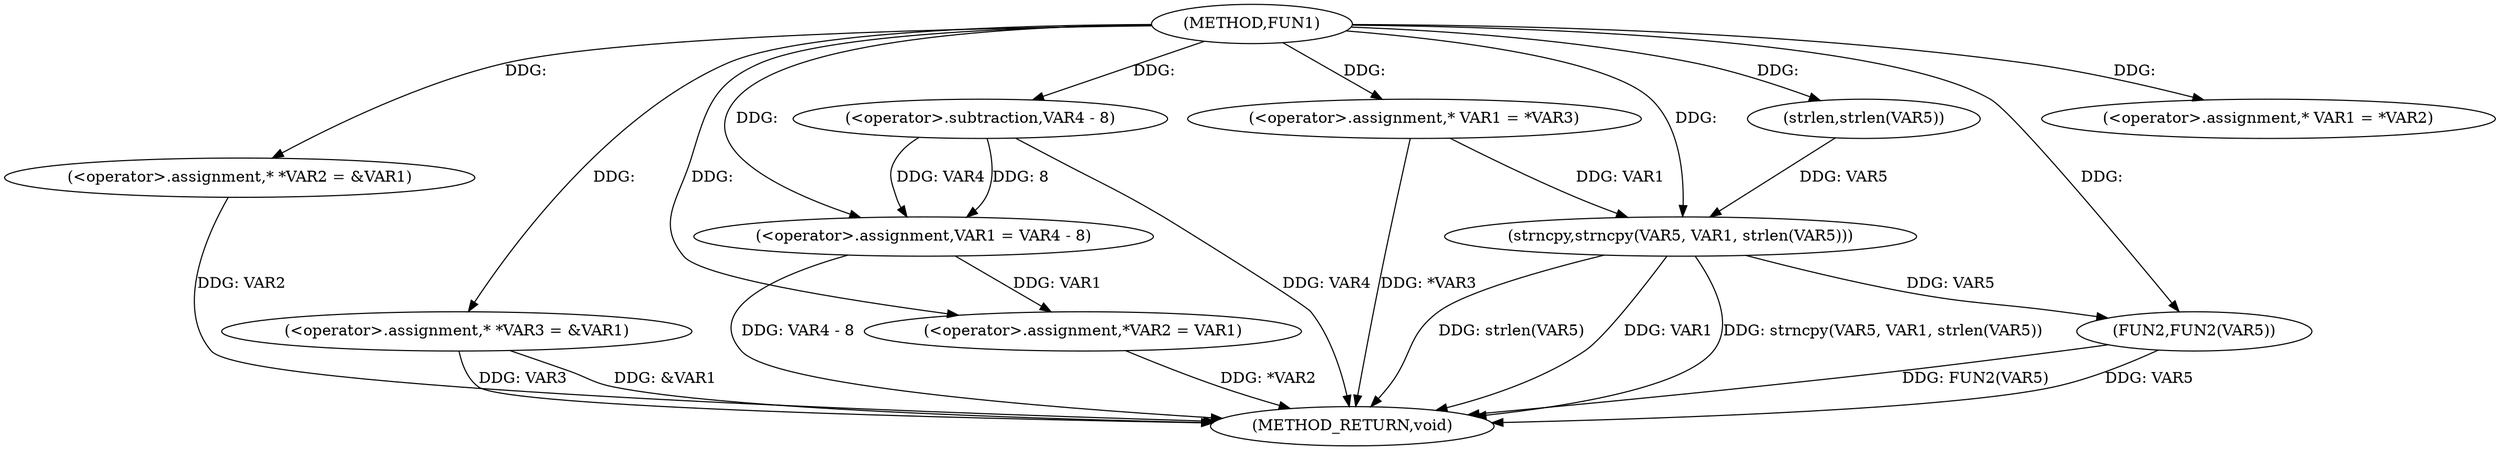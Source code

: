 digraph FUN1 {  
"1000100" [label = "(METHOD,FUN1)" ]
"1000144" [label = "(METHOD_RETURN,void)" ]
"1000104" [label = "(<operator>.assignment,* *VAR2 = &VAR1)" ]
"1000109" [label = "(<operator>.assignment,* *VAR3 = &VAR1)" ]
"1000116" [label = "(<operator>.assignment,* VAR1 = *VAR2)" ]
"1000120" [label = "(<operator>.assignment,VAR1 = VAR4 - 8)" ]
"1000122" [label = "(<operator>.subtraction,VAR4 - 8)" ]
"1000125" [label = "(<operator>.assignment,*VAR2 = VAR1)" ]
"1000131" [label = "(<operator>.assignment,* VAR1 = *VAR3)" ]
"1000137" [label = "(strncpy,strncpy(VAR5, VAR1, strlen(VAR5)))" ]
"1000140" [label = "(strlen,strlen(VAR5))" ]
"1000142" [label = "(FUN2,FUN2(VAR5))" ]
  "1000125" -> "1000144"  [ label = "DDG: *VAR2"] 
  "1000142" -> "1000144"  [ label = "DDG: FUN2(VAR5)"] 
  "1000104" -> "1000144"  [ label = "DDG: VAR2"] 
  "1000137" -> "1000144"  [ label = "DDG: strlen(VAR5)"] 
  "1000131" -> "1000144"  [ label = "DDG: *VAR3"] 
  "1000122" -> "1000144"  [ label = "DDG: VAR4"] 
  "1000137" -> "1000144"  [ label = "DDG: VAR1"] 
  "1000109" -> "1000144"  [ label = "DDG: VAR3"] 
  "1000142" -> "1000144"  [ label = "DDG: VAR5"] 
  "1000120" -> "1000144"  [ label = "DDG: VAR4 - 8"] 
  "1000109" -> "1000144"  [ label = "DDG: &VAR1"] 
  "1000137" -> "1000144"  [ label = "DDG: strncpy(VAR5, VAR1, strlen(VAR5))"] 
  "1000100" -> "1000104"  [ label = "DDG: "] 
  "1000100" -> "1000109"  [ label = "DDG: "] 
  "1000100" -> "1000116"  [ label = "DDG: "] 
  "1000122" -> "1000120"  [ label = "DDG: VAR4"] 
  "1000122" -> "1000120"  [ label = "DDG: 8"] 
  "1000100" -> "1000120"  [ label = "DDG: "] 
  "1000100" -> "1000122"  [ label = "DDG: "] 
  "1000120" -> "1000125"  [ label = "DDG: VAR1"] 
  "1000100" -> "1000125"  [ label = "DDG: "] 
  "1000100" -> "1000131"  [ label = "DDG: "] 
  "1000140" -> "1000137"  [ label = "DDG: VAR5"] 
  "1000100" -> "1000137"  [ label = "DDG: "] 
  "1000131" -> "1000137"  [ label = "DDG: VAR1"] 
  "1000100" -> "1000140"  [ label = "DDG: "] 
  "1000137" -> "1000142"  [ label = "DDG: VAR5"] 
  "1000100" -> "1000142"  [ label = "DDG: "] 
}
